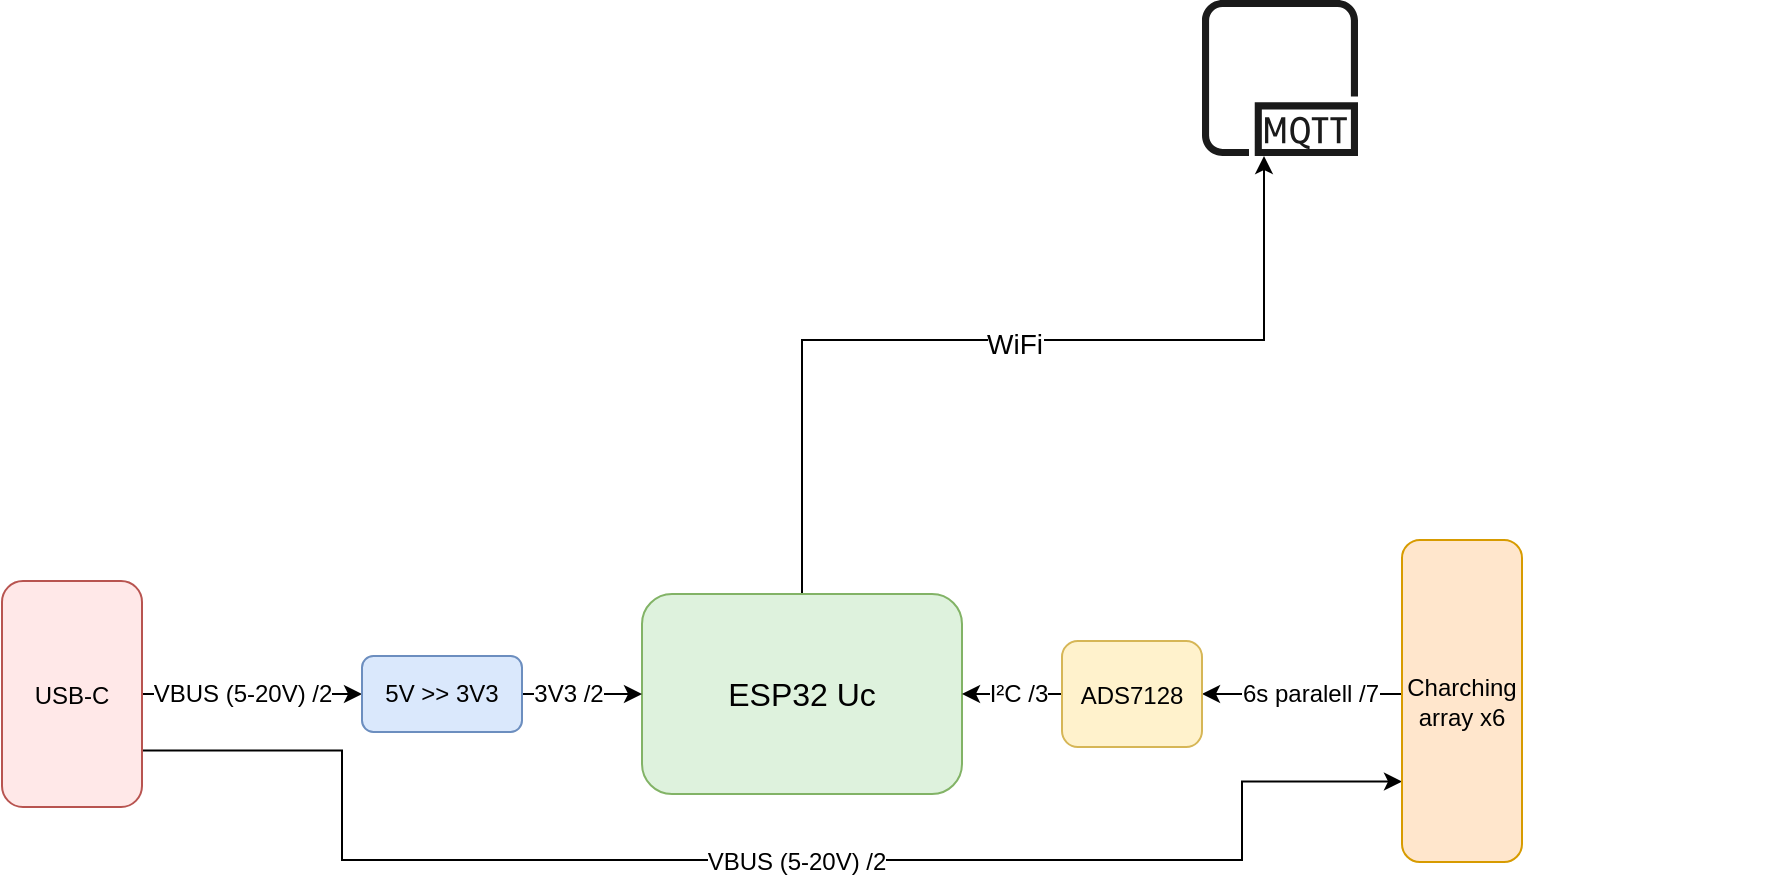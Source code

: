 <mxfile version="20.8.23" type="device"><diagram name="Seite-1" id="qbNeW8LbGQ3-jgoNcDIC"><mxGraphModel dx="992" dy="564" grid="1" gridSize="10" guides="1" tooltips="1" connect="1" arrows="1" fold="1" page="1" pageScale="1" pageWidth="1169" pageHeight="827" math="0" shadow="0"><root><mxCell id="0"/><mxCell id="1" parent="0"/><mxCell id="EvGeFhgNv6AcHJRgJvBS-4" style="edgeStyle=orthogonalEdgeStyle;rounded=0;orthogonalLoop=1;jettySize=auto;html=1;exitX=0.5;exitY=0;exitDx=0;exitDy=0;fontSize=14;" edge="1" parent="1" source="EvGeFhgNv6AcHJRgJvBS-1" target="EvGeFhgNv6AcHJRgJvBS-2"><mxGeometry relative="1" as="geometry"><Array as="points"><mxPoint x="520" y="250"/><mxPoint x="751" y="250"/></Array></mxGeometry></mxCell><mxCell id="EvGeFhgNv6AcHJRgJvBS-5" value="WiFi" style="edgeLabel;html=1;align=center;verticalAlign=middle;resizable=0;points=[];fontSize=14;" vertex="1" connectable="0" parent="EvGeFhgNv6AcHJRgJvBS-4"><mxGeometry x="0.034" y="-2" relative="1" as="geometry"><mxPoint as="offset"/></mxGeometry></mxCell><mxCell id="EvGeFhgNv6AcHJRgJvBS-1" value="&lt;font style=&quot;font-size: 16px;&quot;&gt;ESP32 Uc&lt;/font&gt;" style="rounded=1;whiteSpace=wrap;html=1;fillColor=#DEF2DD;strokeColor=#82b366;" vertex="1" parent="1"><mxGeometry x="440" y="377" width="160" height="100" as="geometry"/></mxCell><mxCell id="EvGeFhgNv6AcHJRgJvBS-2" value="" style="sketch=0;outlineConnect=0;fontColor=#232F3E;gradientColor=none;fillColor=#1A1A1A;strokeColor=none;dashed=0;verticalLabelPosition=bottom;verticalAlign=top;align=center;html=1;fontSize=12;fontStyle=0;aspect=fixed;pointerEvents=1;shape=mxgraph.aws4.mqtt_protocol;" vertex="1" parent="1"><mxGeometry x="720" y="80" width="78" height="78" as="geometry"/></mxCell><mxCell id="EvGeFhgNv6AcHJRgJvBS-9" style="edgeStyle=orthogonalEdgeStyle;rounded=0;orthogonalLoop=1;jettySize=auto;html=1;exitX=0.5;exitY=0;exitDx=0;exitDy=0;entryX=1;entryY=0.5;entryDx=0;entryDy=0;fontSize=14;" edge="1" parent="1" source="EvGeFhgNv6AcHJRgJvBS-6" target="EvGeFhgNv6AcHJRgJvBS-8"><mxGeometry relative="1" as="geometry"/></mxCell><mxCell id="EvGeFhgNv6AcHJRgJvBS-20" value="6s paralell /7" style="edgeLabel;html=1;align=center;verticalAlign=middle;resizable=0;points=[];fontSize=12;" vertex="1" connectable="0" parent="EvGeFhgNv6AcHJRgJvBS-9"><mxGeometry x="0.303" relative="1" as="geometry"><mxPoint x="12" as="offset"/></mxGeometry></mxCell><mxCell id="EvGeFhgNv6AcHJRgJvBS-6" value="" style="shape=image;html=1;verticalAlign=top;verticalLabelPosition=bottom;labelBackgroundColor=#ffffff;imageAspect=0;aspect=fixed;image=https://cdn4.iconfinder.com/data/icons/essential-app-2/16/battery-full-energy-charge-128.png;fontSize=14;fillColor=#1A1A1A;rotation=-90;" vertex="1" parent="1"><mxGeometry x="840" y="343" width="168" height="168" as="geometry"/></mxCell><mxCell id="EvGeFhgNv6AcHJRgJvBS-10" style="edgeStyle=orthogonalEdgeStyle;rounded=0;orthogonalLoop=1;jettySize=auto;html=1;exitX=0;exitY=0.5;exitDx=0;exitDy=0;entryX=1;entryY=0.5;entryDx=0;entryDy=0;fontSize=14;" edge="1" parent="1" source="EvGeFhgNv6AcHJRgJvBS-8" target="EvGeFhgNv6AcHJRgJvBS-1"><mxGeometry relative="1" as="geometry"/></mxCell><mxCell id="EvGeFhgNv6AcHJRgJvBS-21" value="I²C /3" style="edgeLabel;html=1;align=center;verticalAlign=middle;resizable=0;points=[];fontSize=12;" vertex="1" connectable="0" parent="EvGeFhgNv6AcHJRgJvBS-10"><mxGeometry x="-0.123" y="1" relative="1" as="geometry"><mxPoint y="-1" as="offset"/></mxGeometry></mxCell><mxCell id="EvGeFhgNv6AcHJRgJvBS-8" value="&lt;font style=&quot;font-size: 12px;&quot;&gt;ADS7128&lt;/font&gt;" style="rounded=1;whiteSpace=wrap;html=1;fontSize=14;fillColor=#fff2cc;strokeColor=#d6b656;" vertex="1" parent="1"><mxGeometry x="650" y="400.5" width="70" height="53" as="geometry"/></mxCell><mxCell id="EvGeFhgNv6AcHJRgJvBS-15" style="edgeStyle=orthogonalEdgeStyle;rounded=0;orthogonalLoop=1;jettySize=auto;html=1;exitX=1;exitY=0.5;exitDx=0;exitDy=0;fontSize=12;" edge="1" parent="1" source="EvGeFhgNv6AcHJRgJvBS-11" target="EvGeFhgNv6AcHJRgJvBS-13"><mxGeometry relative="1" as="geometry"/></mxCell><mxCell id="EvGeFhgNv6AcHJRgJvBS-22" value="VBUS (5-20V) /2" style="edgeLabel;html=1;align=center;verticalAlign=middle;resizable=0;points=[];fontSize=12;" vertex="1" connectable="0" parent="EvGeFhgNv6AcHJRgJvBS-15"><mxGeometry x="-0.089" y="-2" relative="1" as="geometry"><mxPoint y="-2" as="offset"/></mxGeometry></mxCell><mxCell id="EvGeFhgNv6AcHJRgJvBS-18" style="edgeStyle=orthogonalEdgeStyle;rounded=0;orthogonalLoop=1;jettySize=auto;html=1;exitX=1;exitY=0.75;exitDx=0;exitDy=0;entryX=0;entryY=0.75;entryDx=0;entryDy=0;fontSize=12;" edge="1" parent="1" source="EvGeFhgNv6AcHJRgJvBS-11" target="EvGeFhgNv6AcHJRgJvBS-17"><mxGeometry relative="1" as="geometry"><Array as="points"><mxPoint x="290" y="455"/><mxPoint x="290" y="510"/><mxPoint x="740" y="510"/><mxPoint x="740" y="471"/></Array></mxGeometry></mxCell><mxCell id="EvGeFhgNv6AcHJRgJvBS-19" value="VBUS (5-20V) /2" style="edgeLabel;html=1;align=center;verticalAlign=middle;resizable=0;points=[];fontSize=12;" vertex="1" connectable="0" parent="EvGeFhgNv6AcHJRgJvBS-18"><mxGeometry x="0.071" y="-4" relative="1" as="geometry"><mxPoint x="-6" y="-3" as="offset"/></mxGeometry></mxCell><mxCell id="EvGeFhgNv6AcHJRgJvBS-11" value="&lt;span style=&quot;font-size: 12px;&quot;&gt;USB-C&lt;/span&gt;" style="rounded=1;whiteSpace=wrap;html=1;fontSize=14;fillColor=#FFE8E8;strokeColor=#b85450;" vertex="1" parent="1"><mxGeometry x="120" y="370.5" width="70" height="113" as="geometry"/></mxCell><mxCell id="EvGeFhgNv6AcHJRgJvBS-16" style="edgeStyle=orthogonalEdgeStyle;rounded=0;orthogonalLoop=1;jettySize=auto;html=1;exitX=1;exitY=0.5;exitDx=0;exitDy=0;entryX=0;entryY=0.5;entryDx=0;entryDy=0;fontSize=12;" edge="1" parent="1" source="EvGeFhgNv6AcHJRgJvBS-13" target="EvGeFhgNv6AcHJRgJvBS-1"><mxGeometry relative="1" as="geometry"/></mxCell><mxCell id="EvGeFhgNv6AcHJRgJvBS-23" value="3V3 /2" style="edgeLabel;html=1;align=center;verticalAlign=middle;resizable=0;points=[];fontSize=12;" vertex="1" connectable="0" parent="EvGeFhgNv6AcHJRgJvBS-16"><mxGeometry x="-0.25" y="2" relative="1" as="geometry"><mxPoint y="2" as="offset"/></mxGeometry></mxCell><mxCell id="EvGeFhgNv6AcHJRgJvBS-13" value="5V &amp;gt;&amp;gt; 3V3" style="rounded=1;whiteSpace=wrap;html=1;fontSize=12;fillColor=#dae8fc;strokeColor=#6c8ebf;" vertex="1" parent="1"><mxGeometry x="300" y="408" width="80" height="38" as="geometry"/></mxCell><mxCell id="EvGeFhgNv6AcHJRgJvBS-17" value="Charching array x6" style="rounded=1;whiteSpace=wrap;html=1;fontSize=12;fillColor=#ffe6cc;strokeColor=#d79b00;" vertex="1" parent="1"><mxGeometry x="820" y="350" width="60" height="161" as="geometry"/></mxCell></root></mxGraphModel></diagram></mxfile>